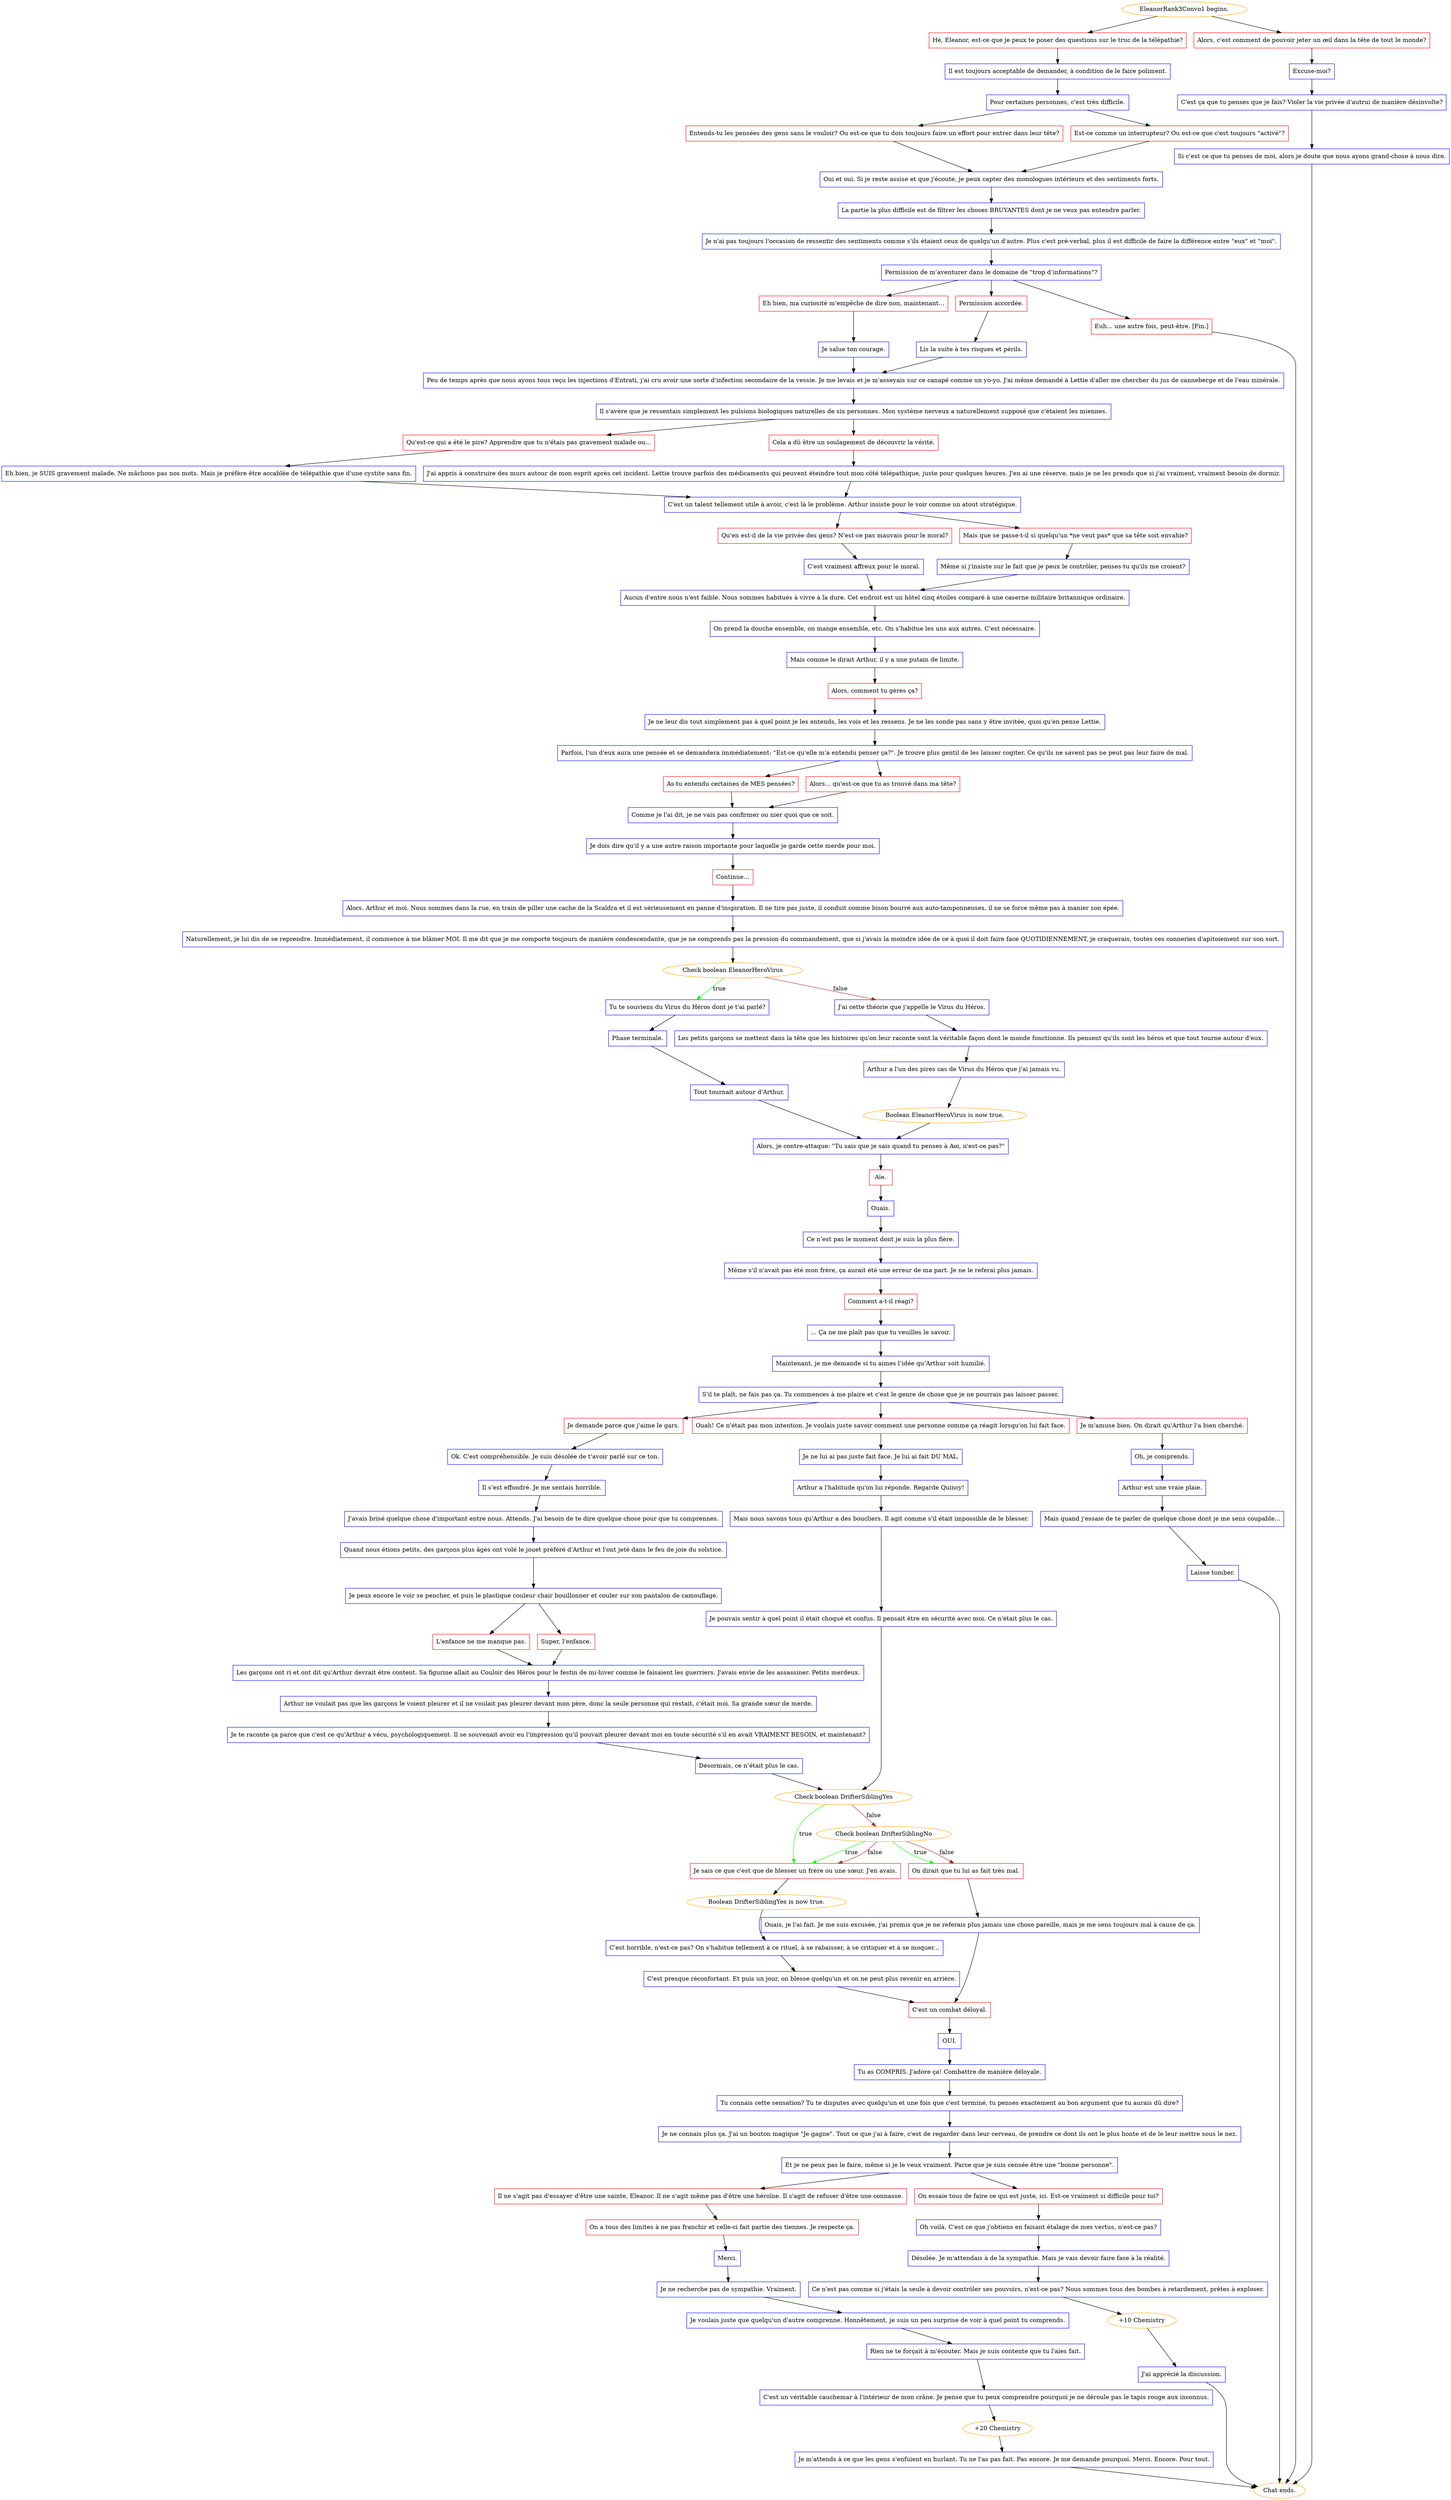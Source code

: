 digraph {
	"EleanorRank3Convo1 begins." [color=orange];
		"EleanorRank3Convo1 begins." -> j1368552522;
		"EleanorRank3Convo1 begins." -> j1505064653;
	j1368552522 [label="Hé, Eleanor, est-ce que je peux te poser des questions sur le truc de la télépathie?",shape=box,color=red];
		j1368552522 -> j4082433356;
	j1505064653 [label="Alors, c'est comment de pouvoir jeter un œil dans la tête de tout le monde?",shape=box,color=red];
		j1505064653 -> j3575930171;
	j4082433356 [label="Il est toujours acceptable de demander, à condition de le faire poliment.",shape=box,color=blue];
		j4082433356 -> j2878109812;
	j3575930171 [label="Excuse-moi?",shape=box,color=blue];
		j3575930171 -> j1408202114;
	j2878109812 [label="Pour certaines personnes, c'est très difficile.",shape=box,color=blue];
		j2878109812 -> j2962438530;
		j2878109812 -> j3682473606;
	j1408202114 [label="C'est ça que tu penses que je fais? Violer la vie privée d'autrui de manière désinvolte?",shape=box,color=blue];
		j1408202114 -> j1093839137;
	j2962438530 [label="Entends-tu les pensées des gens sans le vouloir? Ou est-ce que tu dois toujours faire un effort pour entrer dans leur tête?",shape=box,color=red];
		j2962438530 -> j1064869400;
	j3682473606 [label="Est-ce comme un interrupteur? Ou est-ce que c'est toujours \"activé\"?",shape=box,color=red];
		j3682473606 -> j1064869400;
	j1093839137 [label="Si c’est ce que tu penses de moi, alors je doute que nous ayons grand-chose à nous dire.",shape=box,color=blue];
		j1093839137 -> "Chat ends.";
	j1064869400 [label="Oui et oui. Si je reste assise et que j'écoute, je peux capter des monologues intérieurs et des sentiments forts.",shape=box,color=blue];
		j1064869400 -> j2686583713;
	"Chat ends." [color=orange];
	j2686583713 [label="La partie la plus difficile est de filtrer les choses BRUYANTES dont je ne veux pas entendre parler.",shape=box,color=blue];
		j2686583713 -> j925220887;
	j925220887 [label="Je n'ai pas toujours l'occasion de ressentir des sentiments comme s'ils étaient ceux de quelqu'un d'autre. Plus c'est pré-verbal, plus il est difficile de faire la différence entre \"eux\" et \"moi\".",shape=box,color=blue];
		j925220887 -> j3785807023;
	j3785807023 [label="Permission de m’aventurer dans le domaine de \"trop d’informations\"?",shape=box,color=blue];
		j3785807023 -> j1044112208;
		j3785807023 -> j1976056134;
		j3785807023 -> j674967237;
	j1044112208 [label="Eh bien, ma curiosité m'empêche de dire non, maintenant...",shape=box,color=red];
		j1044112208 -> j147511685;
	j1976056134 [label="Permission accordée.",shape=box,color=red];
		j1976056134 -> j2263400111;
	j674967237 [label="Euh... une autre fois, peut-être. [Fin.]",shape=box,color=red];
		j674967237 -> "Chat ends.";
	j147511685 [label="Je salue ton courage.",shape=box,color=blue];
		j147511685 -> j180159483;
	j2263400111 [label="Lis la suite à tes risques et périls.",shape=box,color=blue];
		j2263400111 -> j180159483;
	j180159483 [label="Peu de temps après que nous ayons tous reçu les injections d'Entrati, j'ai cru avoir une sorte d'infection secondaire de la vessie. Je me levais et je m'asseyais sur ce canapé comme un yo-yo. J'ai même demandé à Lettie d'aller me chercher du jus de canneberge et de l'eau minérale.",shape=box,color=blue];
		j180159483 -> j330787797;
	j330787797 [label="Il s'avère que je ressentais simplement les pulsions biologiques naturelles de six personnes. Mon système nerveux a naturellement supposé que c'étaient les miennes.",shape=box,color=blue];
		j330787797 -> j4283673350;
		j330787797 -> j2086636967;
	j4283673350 [label="Qu'est-ce qui a été le pire? Apprendre que tu n'étais pas gravement malade ou...",shape=box,color=red];
		j4283673350 -> j2481088036;
	j2086636967 [label="Cela a dû être un soulagement de découvrir la vérité.",shape=box,color=red];
		j2086636967 -> j2649198443;
	j2481088036 [label="Eh bien, je SUIS gravement malade. Ne mâchons pas nos mots. Mais je préfère être accablée de télépathie que d'une cystite sans fin.",shape=box,color=blue];
		j2481088036 -> j1694206614;
	j2649198443 [label="J'ai appris à construire des murs autour de mon esprit après cet incident. Lettie trouve parfois des médicaments qui peuvent éteindre tout mon côté télépathique, juste pour quelques heures. J'en ai une réserve, mais je ne les prends que si j'ai vraiment, vraiment besoin de dormir.",shape=box,color=blue];
		j2649198443 -> j1694206614;
	j1694206614 [label="C'est un talent tellement utile à avoir, c'est là le problème. Arthur insiste pour le voir comme un atout stratégique.",shape=box,color=blue];
		j1694206614 -> j3745884657;
		j1694206614 -> j2977112284;
	j3745884657 [label="Qu'en est-il de la vie privée des gens? N'est-ce pas mauvais pour le moral?",shape=box,color=red];
		j3745884657 -> j4206014166;
	j2977112284 [label="Mais que se passe-t-il si quelqu'un *ne veut pas* que sa tête soit envahie?",shape=box,color=red];
		j2977112284 -> j2367370648;
	j4206014166 [label="C'est vraiment affreux pour le moral.",shape=box,color=blue];
		j4206014166 -> j658929952;
	j2367370648 [label="Même si j'insiste sur le fait que je peux le contrôler, penses-tu qu'ils me croient?",shape=box,color=blue];
		j2367370648 -> j658929952;
	j658929952 [label="Aucun d'entre nous n'est faible. Nous sommes habitués à vivre à la dure. Cet endroit est un hôtel cinq étoiles comparé à une caserne militaire britannique ordinaire.",shape=box,color=blue];
		j658929952 -> j4273696093;
	j4273696093 [label="On prend la douche ensemble, on mange ensemble, etc. On s'habitue les uns aux autres. C'est nécessaire.",shape=box,color=blue];
		j4273696093 -> j3791712227;
	j3791712227 [label="Mais comme le dirait Arthur, il y a une putain de limite.",shape=box,color=blue];
		j3791712227 -> j3667964491;
	j3667964491 [label="Alors, comment tu gères ça?",shape=box,color=red];
		j3667964491 -> j2261911300;
	j2261911300 [label="Je ne leur dis tout simplement pas à quel point je les entends, les vois et les ressens. Je ne les sonde pas sans y être invitée, quoi qu'en pense Lettie.",shape=box,color=blue];
		j2261911300 -> j2781653519;
	j2781653519 [label="Parfois, l'un d'eux aura une pensée et se demandera immédiatement: \"Est-ce qu'elle m'a entendu penser ça?\". Je trouve plus gentil de les laisser cogiter. Ce qu'ils ne savent pas ne peut pas leur faire de mal.",shape=box,color=blue];
		j2781653519 -> j3877412757;
		j2781653519 -> j3709842325;
	j3877412757 [label="As-tu entendu certaines de MES pensées?",shape=box,color=red];
		j3877412757 -> j655759447;
	j3709842325 [label="Alors... qu'est-ce que tu as trouvé dans ma tête?",shape=box,color=red];
		j3709842325 -> j655759447;
	j655759447 [label="Comme je l'ai dit, je ne vais pas confirmer ou nier quoi que ce soit.",shape=box,color=blue];
		j655759447 -> j1221305652;
	j1221305652 [label="Je dois dire qu'il y a une autre raison importante pour laquelle je garde cette merde pour moi.",shape=box,color=blue];
		j1221305652 -> j2761333657;
	j2761333657 [label="Continue...",shape=box,color=red];
		j2761333657 -> j1324587223;
	j1324587223 [label="Alors. Arthur et moi. Nous sommes dans la rue, en train de piller une cache de la Scaldra et il est sérieusement en panne d'inspiration. Il ne tire pas juste, il conduit comme bison bourré aux auto-tamponneuses, il ne se force même pas à manier son épée.",shape=box,color=blue];
		j1324587223 -> j682053945;
	j682053945 [label="Naturellement, je lui dis de se reprendre. Immédiatement, il commence à me blâmer MOI. Il me dit que je me comporte toujours de manière condescendante, que je ne comprends pas la pression du commandement, que si j'avais la moindre idée de ce à quoi il doit faire face QUOTIDIENNEMENT, je craquerais, toutes ces conneries d'apitoiement sur son sort.",shape=box,color=blue];
		j682053945 -> j1362887736;
	j1362887736 [label="Check boolean EleanorHeroVirus",color=orange];
		j1362887736 -> j4051312152 [label=true,color=green];
		j1362887736 -> j3050384665 [label=false,color=brown];
	j4051312152 [label="Tu te souviens du Virus du Héros dont je t'ai parlé?",shape=box,color=blue];
		j4051312152 -> j238312300;
	j3050384665 [label="J'ai cette théorie que j'appelle le Virus du Héros.",shape=box,color=blue];
		j3050384665 -> j3035621491;
	j238312300 [label="Phase terminale.",shape=box,color=blue];
		j238312300 -> j1654735326;
	j3035621491 [label="Les petits garçons se mettent dans la tête que les histoires qu'on leur raconte sont la véritable façon dont le monde fonctionne. Ils pensent qu'ils sont les héros et que tout tourne autour d'eux.",shape=box,color=blue];
		j3035621491 -> j1861577862;
	j1654735326 [label="Tout tournait autour d'Arthur.",shape=box,color=blue];
		j1654735326 -> j1407698578;
	j1861577862 [label="Arthur a l'un des pires cas de Virus du Héros que j'ai jamais vu.",shape=box,color=blue];
		j1861577862 -> j1076503253;
	j1407698578 [label="Alors, je contre-attaque: \"Tu sais que je sais quand tu penses à Aoi, n'est-ce pas?\"",shape=box,color=blue];
		j1407698578 -> j3340355998;
	j1076503253 [label="Boolean EleanorHeroVirus is now true.",color=orange];
		j1076503253 -> j1407698578;
	j3340355998 [label="Aïe.",shape=box,color=red];
		j3340355998 -> j771956856;
	j771956856 [label="Ouais.",shape=box,color=blue];
		j771956856 -> j2794140168;
	j2794140168 [label="Ce n’est pas le moment dont je suis la plus fière.",shape=box,color=blue];
		j2794140168 -> j69498473;
	j69498473 [label="Même s'il n'avait pas été mon frère, ça aurait été une erreur de ma part. Je ne le referai plus jamais.",shape=box,color=blue];
		j69498473 -> j2664603608;
	j2664603608 [label="Comment a-t-il réagi?",shape=box,color=red];
		j2664603608 -> j697324928;
	j697324928 [label="... Ça ne me plaît pas que tu veuilles le savoir.",shape=box,color=blue];
		j697324928 -> j1472013913;
	j1472013913 [label="Maintenant, je me demande si tu aimes l’idée qu’Arthur soit humilié.",shape=box,color=blue];
		j1472013913 -> j4236884734;
	j4236884734 [label="S'il te plaît, ne fais pas ça. Tu commences à me plaire et c'est le genre de chose que je ne pourrais pas laisser passer.",shape=box,color=blue];
		j4236884734 -> j2270931913;
		j4236884734 -> j764124526;
		j4236884734 -> j2364164585;
	j2270931913 [label="Je demande parce que j'aime le gars.",shape=box,color=red];
		j2270931913 -> j1042950226;
	j764124526 [label="Ouah! Ce n'était pas mon intention. Je voulais juste savoir comment une personne comme ça réagit lorsqu'on lui fait face.",shape=box,color=red];
		j764124526 -> j3215851939;
	j2364164585 [label="Je m'amuse bien. On dirait qu'Arthur l'a bien cherché.",shape=box,color=red];
		j2364164585 -> j2661909133;
	j1042950226 [label="Ok. C'est compréhensible. Je suis désolée de t'avoir parlé sur ce ton.",shape=box,color=blue];
		j1042950226 -> j1644734984;
	j3215851939 [label="Je ne lui ai pas juste fait face. Je lui ai fait DU MAL.",shape=box,color=blue];
		j3215851939 -> j4212804036;
	j2661909133 [label="Oh, je comprends.",shape=box,color=blue];
		j2661909133 -> j1139970294;
	j1644734984 [label="Il s'est effondré. Je me sentais horrible.",shape=box,color=blue];
		j1644734984 -> j1533132623;
	j4212804036 [label="Arthur a l'habitude qu'on lui réponde. Regarde Quincy!",shape=box,color=blue];
		j4212804036 -> j1449043014;
	j1139970294 [label="Arthur est une vraie plaie.",shape=box,color=blue];
		j1139970294 -> j1210472496;
	j1533132623 [label="J'avais brisé quelque chose d'important entre nous. Attends. J'ai besoin de te dire quelque chose pour que tu comprennes.",shape=box,color=blue];
		j1533132623 -> j3241824761;
	j1449043014 [label="Mais nous savons tous qu'Arthur a des boucliers. Il agit comme s'il était impossible de le blesser.",shape=box,color=blue];
		j1449043014 -> j2823783936;
	j1210472496 [label="Mais quand j'essaie de te parler de quelque chose dont je me sens coupable...",shape=box,color=blue];
		j1210472496 -> j2117584854;
	j3241824761 [label="Quand nous étions petits, des garçons plus âgés ont volé le jouet préféré d'Arthur et l'ont jeté dans le feu de joie du solstice.",shape=box,color=blue];
		j3241824761 -> j4134756380;
	j2823783936 [label="Je pouvais sentir à quel point il était choqué et confus. Il pensait être en sécurité avec moi. Ce n'était plus le cas.",shape=box,color=blue];
		j2823783936 -> j4218162884;
	j2117584854 [label="Laisse tomber.",shape=box,color=blue];
		j2117584854 -> "Chat ends.";
	j4134756380 [label="Je peux encore le voir se pencher, et puis le plastique couleur chair bouillonner et couler sur son pantalon de camouflage.",shape=box,color=blue];
		j4134756380 -> j1450988649;
		j4134756380 -> j1228123640;
	j4218162884 [label="Check boolean DrifterSiblingYes",color=orange];
		j4218162884 -> j1796137089 [label=true,color=green];
		j4218162884 -> j1944990817 [label=false,color=brown];
	j1450988649 [label="L'enfance ne me manque pas.",shape=box,color=red];
		j1450988649 -> j3706676172;
	j1228123640 [label="Super, l'enfance.",shape=box,color=red];
		j1228123640 -> j3706676172;
	j1796137089 [label="Je sais ce que c'est que de blesser un frère ou une sœur. J'en avais.",shape=box,color=red];
		j1796137089 -> j3229237977;
	j1944990817 [label="Check boolean DrifterSiblingNo",color=orange];
		j1944990817 -> j1796137089 [label=true,color=green];
		j1944990817 -> j2588907644 [label=true,color=green];
		j1944990817 -> j1796137089 [label=false,color=brown];
		j1944990817 -> j2588907644 [label=false,color=brown];
	j3706676172 [label="Les garçons ont ri et ont dit qu'Arthur devrait être content. Sa figurine allait au Couloir des Héros pour le festin de mi-hiver comme le faisaient les guerriers. J'avais envie de les assassiner. Petits merdeux.",shape=box,color=blue];
		j3706676172 -> j3262244060;
	j3229237977 [label="Boolean DrifterSiblingYes is now true.",color=orange];
		j3229237977 -> j2532663749;
	j2588907644 [label="On dirait que tu lui as fait très mal.",shape=box,color=red];
		j2588907644 -> j3666049090;
	j3262244060 [label="Arthur ne voulait pas que les garçons le voient pleurer et il ne voulait pas pleurer devant mon père, donc la seule personne qui restait, c'était moi. Sa grande sœur de merde.",shape=box,color=blue];
		j3262244060 -> j1706904756;
	j2532663749 [label="C'est horrible, n'est-ce pas? On s'habitue tellement à ce rituel, à se rabaisser, à se critiquer et à se moquer...",shape=box,color=blue];
		j2532663749 -> j1861708356;
	j3666049090 [label="Ouais, je l'ai fait. Je me suis excusée, j'ai promis que je ne referais plus jamais une chose pareille, mais je me sens toujours mal à cause de ça.",shape=box,color=blue];
		j3666049090 -> j2619082561;
	j1706904756 [label="Je te raconte ça parce que c'est ce qu'Arthur a vécu, psychologiquement. Il se souvenait avoir eu l'impression qu'il pouvait pleurer devant moi en toute sécurité s'il en avait VRAIMENT BESOIN, et maintenant?",shape=box,color=blue];
		j1706904756 -> j3955598333;
	j1861708356 [label="C'est presque réconfortant. Et puis un jour, on blesse quelqu'un et on ne peut plus revenir en arrière.",shape=box,color=blue];
		j1861708356 -> j2619082561;
	j2619082561 [label="C'est un combat déloyal.",shape=box,color=red];
		j2619082561 -> j3485763095;
	j3955598333 [label="Désormais, ce n’était plus le cas.",shape=box,color=blue];
		j3955598333 -> j4218162884;
	j3485763095 [label="OUI.",shape=box,color=blue];
		j3485763095 -> j925404668;
	j925404668 [label="Tu as COMPRIS. J'adore ça! Combattre de manière déloyale.",shape=box,color=blue];
		j925404668 -> j446374996;
	j446374996 [label="Tu connais cette sensation? Tu te disputes avec quelqu'un et une fois que c'est terminé, tu penses exactement au bon argument que tu aurais dû dire?",shape=box,color=blue];
		j446374996 -> j2648418885;
	j2648418885 [label="Je ne connais plus ça. J'ai un bouton magique \"Je gagne\". Tout ce que j'ai à faire, c'est de regarder dans leur cerveau, de prendre ce dont ils ont le plus honte et de le leur mettre sous le nez.",shape=box,color=blue];
		j2648418885 -> j2919443667;
	j2919443667 [label="Et je ne peux pas le faire, même si je le veux vraiment. Parce que je suis censée être une \"bonne personne\".",shape=box,color=blue];
		j2919443667 -> j1720815670;
		j2919443667 -> j3025603870;
	j1720815670 [label="Il ne s'agit pas d'essayer d'être une sainte, Eleanor. Il ne s'agit même pas d'être une héroïne. Il s'agit de refuser d'être une connasse.",shape=box,color=red];
		j1720815670 -> j3220143834;
	j3025603870 [label="On essaie tous de faire ce qui est juste, ici. Est-ce vraiment si difficile pour toi?",shape=box,color=red];
		j3025603870 -> j3203853846;
	j3220143834 [label="On a tous des limites à ne pas franchir et celle-ci fait partie des tiennes. Je respecte ça.",shape=box,color=red];
		j3220143834 -> j1758029100;
	j3203853846 [label="Oh voilà. C'est ce que j'obtiens en faisant étalage de mes vertus, n'est-ce pas?",shape=box,color=blue];
		j3203853846 -> j1611039221;
	j1758029100 [label="Merci.",shape=box,color=blue];
		j1758029100 -> j2403386870;
	j1611039221 [label="Désolée. Je m'attendais à de la sympathie. Mais je vais devoir faire face à la réalité.",shape=box,color=blue];
		j1611039221 -> j1794829917;
	j2403386870 [label="Je ne recherche pas de sympathie. Vraiment.",shape=box,color=blue];
		j2403386870 -> j2886263324;
	j1794829917 [label="Ce n'est pas comme si j'étais la seule à devoir contrôler ses pouvoirs, n'est-ce pas? Nous sommes tous des bombes à retardement, prêtes à exploser.",shape=box,color=blue];
		j1794829917 -> j326496182;
	j2886263324 [label="Je voulais juste que quelqu'un d'autre comprenne. Honnêtement, je suis un peu surprise de voir à quel point tu comprends.",shape=box,color=blue];
		j2886263324 -> j2063736587;
	j326496182 [label="+10 Chemistry",color=orange];
		j326496182 -> j123549810;
	j2063736587 [label="Rien ne te forçait à m'écouter. Mais je suis contente que tu l'aies fait.",shape=box,color=blue];
		j2063736587 -> j2095972253;
	j123549810 [label="J'ai apprécié la discussion.",shape=box,color=blue];
		j123549810 -> "Chat ends.";
	j2095972253 [label="C'est un véritable cauchemar à l'intérieur de mon crâne. Je pense que tu peux comprendre pourquoi je ne déroule pas le tapis rouge aux inconnus.",shape=box,color=blue];
		j2095972253 -> j89880955;
	j89880955 [label="+20 Chemistry",color=orange];
		j89880955 -> j2022969735;
	j2022969735 [label="Je m'attends à ce que les gens s'enfuient en hurlant. Tu ne l'as pas fait. Pas encore. Je me demande pourquoi. Merci. Encore. Pour tout.",shape=box,color=blue];
		j2022969735 -> "Chat ends.";
}